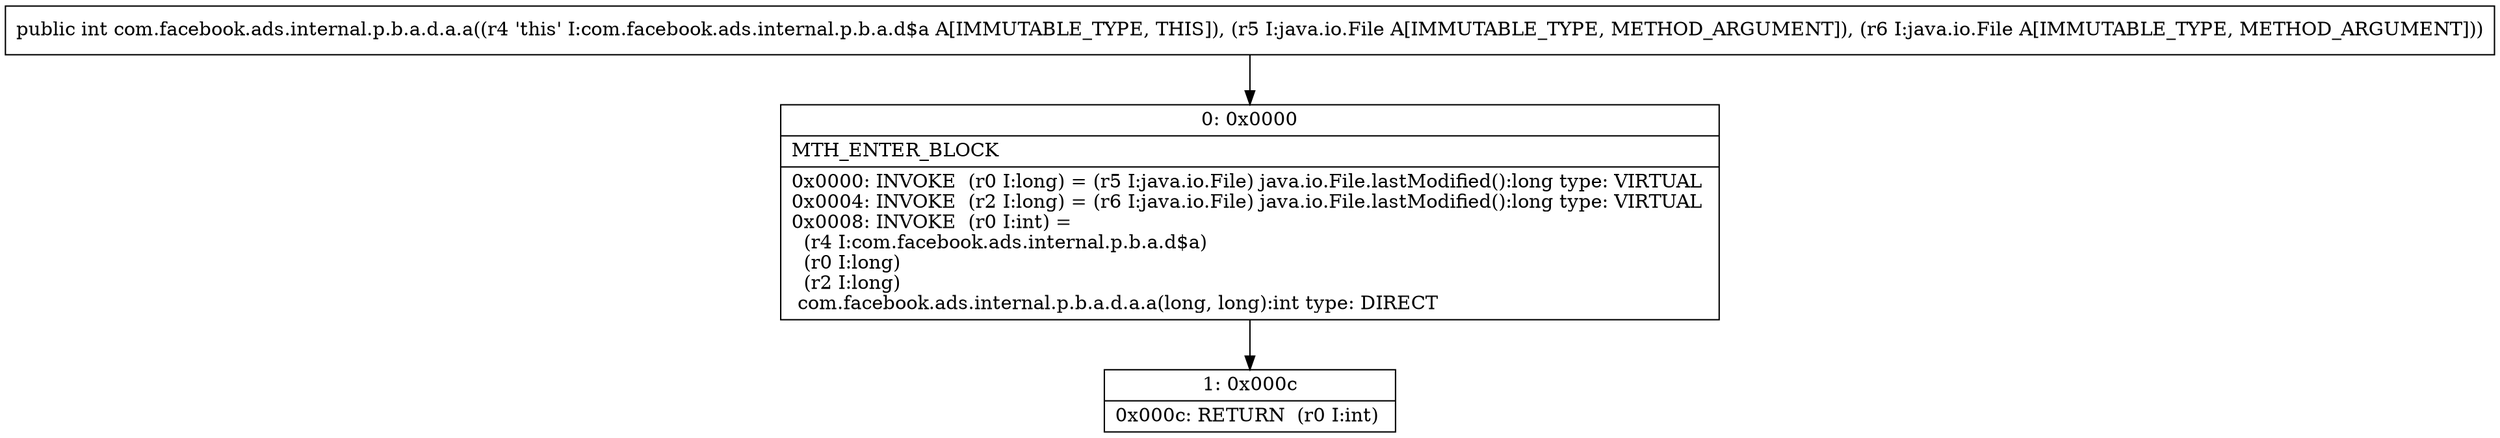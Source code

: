 digraph "CFG forcom.facebook.ads.internal.p.b.a.d.a.a(Ljava\/io\/File;Ljava\/io\/File;)I" {
Node_0 [shape=record,label="{0\:\ 0x0000|MTH_ENTER_BLOCK\l|0x0000: INVOKE  (r0 I:long) = (r5 I:java.io.File) java.io.File.lastModified():long type: VIRTUAL \l0x0004: INVOKE  (r2 I:long) = (r6 I:java.io.File) java.io.File.lastModified():long type: VIRTUAL \l0x0008: INVOKE  (r0 I:int) = \l  (r4 I:com.facebook.ads.internal.p.b.a.d$a)\l  (r0 I:long)\l  (r2 I:long)\l com.facebook.ads.internal.p.b.a.d.a.a(long, long):int type: DIRECT \l}"];
Node_1 [shape=record,label="{1\:\ 0x000c|0x000c: RETURN  (r0 I:int) \l}"];
MethodNode[shape=record,label="{public int com.facebook.ads.internal.p.b.a.d.a.a((r4 'this' I:com.facebook.ads.internal.p.b.a.d$a A[IMMUTABLE_TYPE, THIS]), (r5 I:java.io.File A[IMMUTABLE_TYPE, METHOD_ARGUMENT]), (r6 I:java.io.File A[IMMUTABLE_TYPE, METHOD_ARGUMENT])) }"];
MethodNode -> Node_0;
Node_0 -> Node_1;
}

